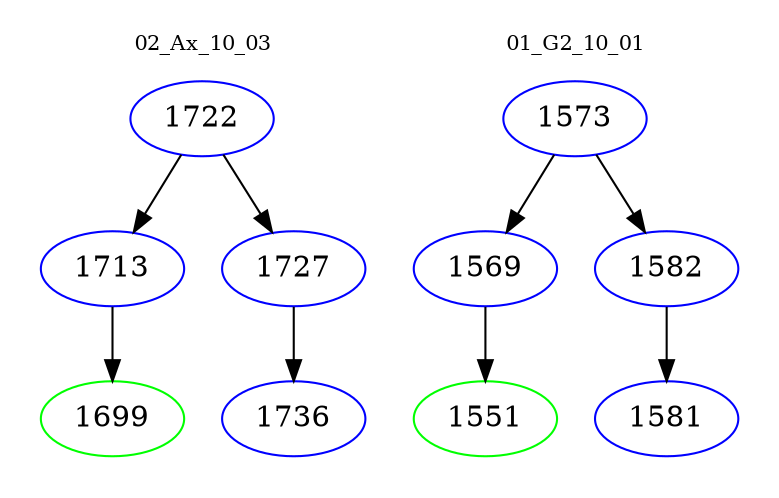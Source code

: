digraph{
subgraph cluster_0 {
color = white
label = "02_Ax_10_03";
fontsize=10;
T0_1722 [label="1722", color="blue"]
T0_1722 -> T0_1713 [color="black"]
T0_1713 [label="1713", color="blue"]
T0_1713 -> T0_1699 [color="black"]
T0_1699 [label="1699", color="green"]
T0_1722 -> T0_1727 [color="black"]
T0_1727 [label="1727", color="blue"]
T0_1727 -> T0_1736 [color="black"]
T0_1736 [label="1736", color="blue"]
}
subgraph cluster_1 {
color = white
label = "01_G2_10_01";
fontsize=10;
T1_1573 [label="1573", color="blue"]
T1_1573 -> T1_1569 [color="black"]
T1_1569 [label="1569", color="blue"]
T1_1569 -> T1_1551 [color="black"]
T1_1551 [label="1551", color="green"]
T1_1573 -> T1_1582 [color="black"]
T1_1582 [label="1582", color="blue"]
T1_1582 -> T1_1581 [color="black"]
T1_1581 [label="1581", color="blue"]
}
}
